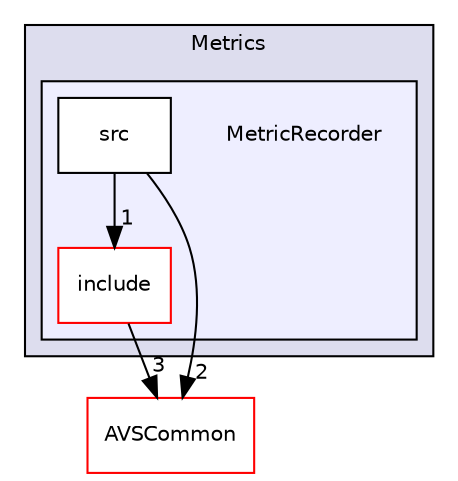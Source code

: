digraph "/workplace/avs-device-sdk/Metrics/MetricRecorder" {
  compound=true
  node [ fontsize="10", fontname="Helvetica"];
  edge [ labelfontsize="10", labelfontname="Helvetica"];
  subgraph clusterdir_43f851592d494520999e836628ea5995 {
    graph [ bgcolor="#ddddee", pencolor="black", label="Metrics" fontname="Helvetica", fontsize="10", URL="dir_43f851592d494520999e836628ea5995.html"]
  subgraph clusterdir_040ed820c8939930f4ffbf04d6923076 {
    graph [ bgcolor="#eeeeff", pencolor="black", label="" URL="dir_040ed820c8939930f4ffbf04d6923076.html"];
    dir_040ed820c8939930f4ffbf04d6923076 [shape=plaintext label="MetricRecorder"];
    dir_c30d3265a03dcc065a81fb1d0452419a [shape=box label="include" color="red" fillcolor="white" style="filled" URL="dir_c30d3265a03dcc065a81fb1d0452419a.html"];
    dir_acb2f7bb95d448ccc03f0d46e3389c1a [shape=box label="src" color="black" fillcolor="white" style="filled" URL="dir_acb2f7bb95d448ccc03f0d46e3389c1a.html"];
  }
  }
  dir_13e65effb2bde530b17b3d5eefcd0266 [shape=box label="AVSCommon" fillcolor="white" style="filled" color="red" URL="dir_13e65effb2bde530b17b3d5eefcd0266.html"];
  dir_acb2f7bb95d448ccc03f0d46e3389c1a->dir_c30d3265a03dcc065a81fb1d0452419a [headlabel="1", labeldistance=1.5 headhref="dir_000563_000561.html"];
  dir_acb2f7bb95d448ccc03f0d46e3389c1a->dir_13e65effb2bde530b17b3d5eefcd0266 [headlabel="2", labeldistance=1.5 headhref="dir_000563_000017.html"];
  dir_c30d3265a03dcc065a81fb1d0452419a->dir_13e65effb2bde530b17b3d5eefcd0266 [headlabel="3", labeldistance=1.5 headhref="dir_000561_000017.html"];
}
